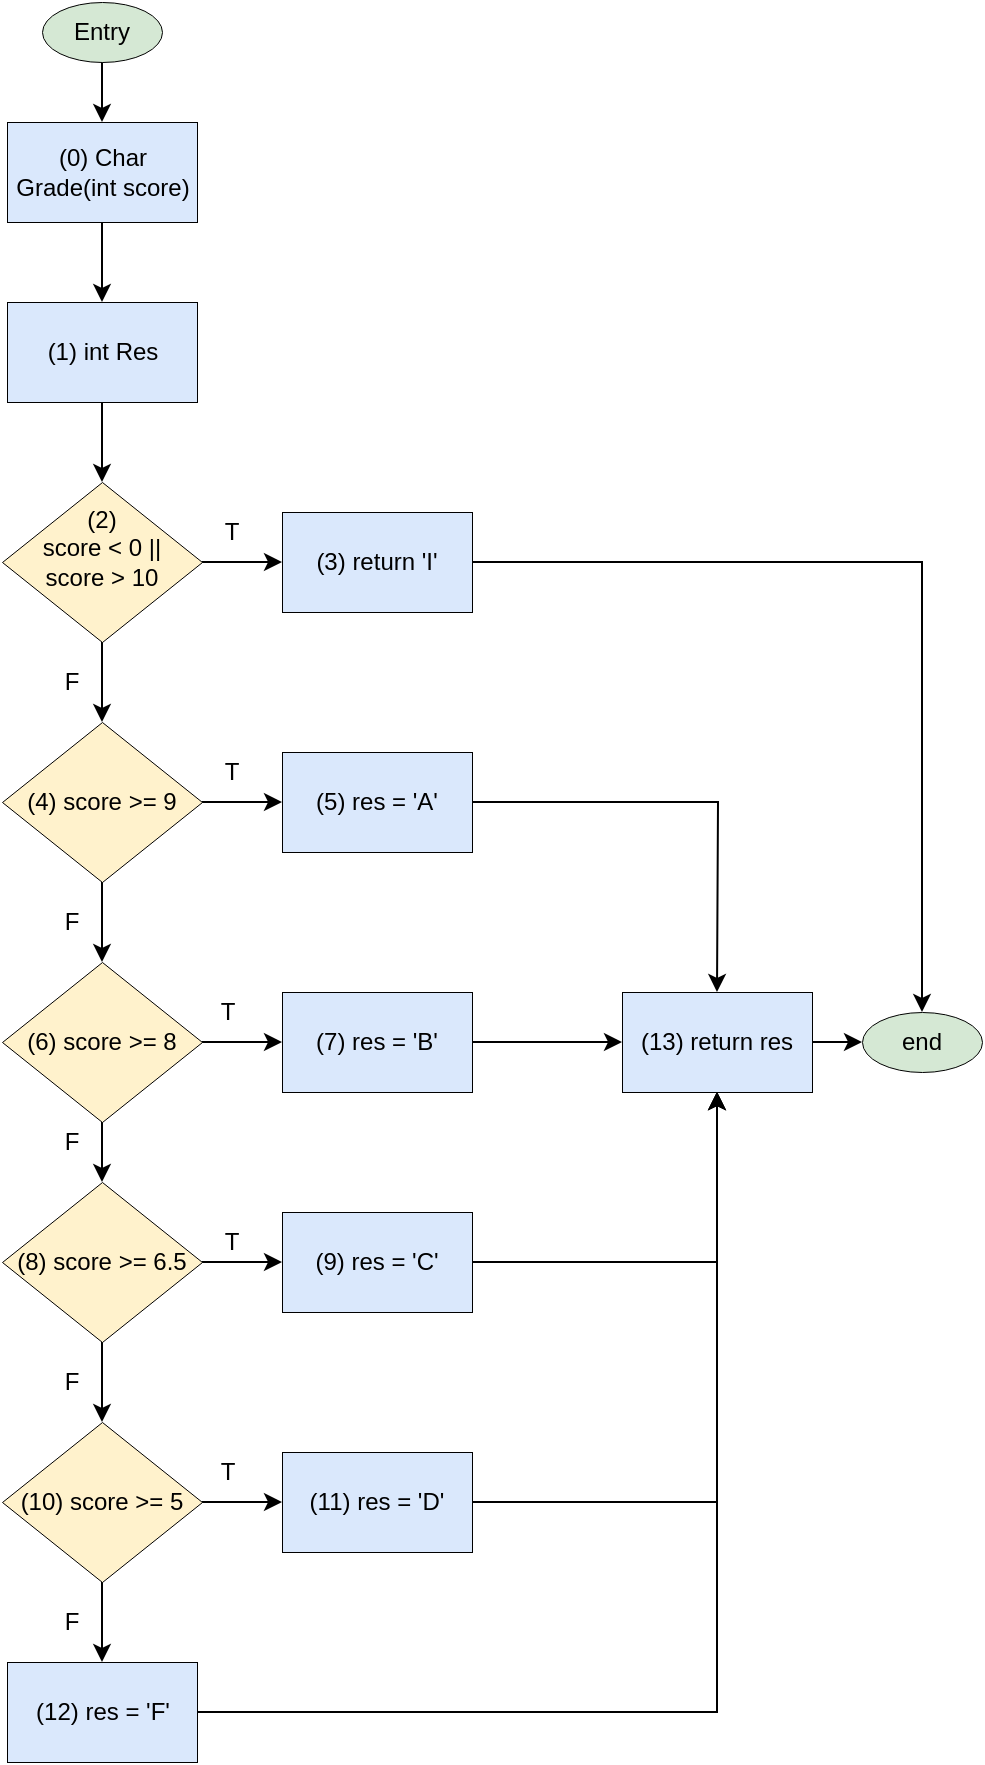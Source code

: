 <mxfile version="26.1.0">
  <diagram name="Page-1" id="xFe7Nek8NjoKHTKl3fUH">
    <mxGraphModel dx="1780" dy="896" grid="0" gridSize="10" guides="1" tooltips="1" connect="1" arrows="1" fold="1" page="1" pageScale="1" pageWidth="850" pageHeight="1100" math="0" shadow="0">
      <root>
        <mxCell id="0" />
        <mxCell id="1" parent="0" />
        <mxCell id="TkGOw_fAkh2CMlZeZZ7x-21" value="" style="edgeStyle=orthogonalEdgeStyle;rounded=0;orthogonalLoop=1;jettySize=auto;html=1;" parent="1" source="TkGOw_fAkh2CMlZeZZ7x-1" target="TkGOw_fAkh2CMlZeZZ7x-2" edge="1">
          <mxGeometry relative="1" as="geometry" />
        </mxCell>
        <mxCell id="TkGOw_fAkh2CMlZeZZ7x-1" value="Entry" style="ellipse;whiteSpace=wrap;html=1;fillColor=#d5e8d4;strokeColor=light-dark(#000000,#446E2C);strokeWidth=0.5;" parent="1" vertex="1">
          <mxGeometry x="330" y="100" width="60" height="30" as="geometry" />
        </mxCell>
        <mxCell id="TkGOw_fAkh2CMlZeZZ7x-22" value="" style="edgeStyle=orthogonalEdgeStyle;rounded=0;orthogonalLoop=1;jettySize=auto;html=1;" parent="1" source="TkGOw_fAkh2CMlZeZZ7x-2" target="TkGOw_fAkh2CMlZeZZ7x-3" edge="1">
          <mxGeometry relative="1" as="geometry" />
        </mxCell>
        <mxCell id="TkGOw_fAkh2CMlZeZZ7x-2" value="(0) Char Grade(int score)" style="rounded=0;whiteSpace=wrap;html=1;fillColor=#dae8fc;strokeColor=light-dark(#000000,#446E2C);strokeWidth=0.5;" parent="1" vertex="1">
          <mxGeometry x="312.5" y="160" width="95" height="50" as="geometry" />
        </mxCell>
        <mxCell id="TkGOw_fAkh2CMlZeZZ7x-23" value="" style="edgeStyle=orthogonalEdgeStyle;rounded=0;orthogonalLoop=1;jettySize=auto;html=1;" parent="1" source="TkGOw_fAkh2CMlZeZZ7x-3" target="TkGOw_fAkh2CMlZeZZ7x-6" edge="1">
          <mxGeometry relative="1" as="geometry" />
        </mxCell>
        <mxCell id="TkGOw_fAkh2CMlZeZZ7x-3" value="(1) int Res" style="rounded=0;whiteSpace=wrap;html=1;fillColor=#dae8fc;strokeColor=light-dark(#000000,#446E2C);strokeWidth=0.5;" parent="1" vertex="1">
          <mxGeometry x="312.5" y="250" width="95" height="50" as="geometry" />
        </mxCell>
        <mxCell id="TkGOw_fAkh2CMlZeZZ7x-5" value="(3) return &#39;I&#39;" style="rounded=0;whiteSpace=wrap;html=1;fillColor=#dae8fc;strokeColor=light-dark(#000000,#446E2C);strokeWidth=0.5;" parent="1" vertex="1">
          <mxGeometry x="450" y="355" width="95" height="50" as="geometry" />
        </mxCell>
        <mxCell id="TkGOw_fAkh2CMlZeZZ7x-24" value="" style="edgeStyle=orthogonalEdgeStyle;rounded=0;orthogonalLoop=1;jettySize=auto;html=1;" parent="1" source="TkGOw_fAkh2CMlZeZZ7x-6" target="TkGOw_fAkh2CMlZeZZ7x-5" edge="1">
          <mxGeometry relative="1" as="geometry" />
        </mxCell>
        <mxCell id="TkGOw_fAkh2CMlZeZZ7x-25" value="" style="edgeStyle=orthogonalEdgeStyle;rounded=0;orthogonalLoop=1;jettySize=auto;html=1;" parent="1" source="TkGOw_fAkh2CMlZeZZ7x-6" target="TkGOw_fAkh2CMlZeZZ7x-8" edge="1">
          <mxGeometry relative="1" as="geometry" />
        </mxCell>
        <mxCell id="TkGOw_fAkh2CMlZeZZ7x-6" value="(2) &lt;br&gt;score &amp;lt; 0 ||&lt;br&gt;score &amp;gt; 10&lt;div&gt;&lt;br/&gt;&lt;/div&gt;" style="rhombus;whiteSpace=wrap;html=1;fillColor=#fff2cc;strokeColor=light-dark(#000000,#446E2C);strokeWidth=0.5;" parent="1" vertex="1">
          <mxGeometry x="310" y="340" width="100" height="80" as="geometry" />
        </mxCell>
        <mxCell id="TkGOw_fAkh2CMlZeZZ7x-26" value="" style="edgeStyle=orthogonalEdgeStyle;rounded=0;orthogonalLoop=1;jettySize=auto;html=1;" parent="1" source="TkGOw_fAkh2CMlZeZZ7x-8" target="TkGOw_fAkh2CMlZeZZ7x-9" edge="1">
          <mxGeometry relative="1" as="geometry" />
        </mxCell>
        <mxCell id="TkGOw_fAkh2CMlZeZZ7x-27" value="" style="edgeStyle=orthogonalEdgeStyle;rounded=0;orthogonalLoop=1;jettySize=auto;html=1;" parent="1" source="TkGOw_fAkh2CMlZeZZ7x-8" target="TkGOw_fAkh2CMlZeZZ7x-10" edge="1">
          <mxGeometry relative="1" as="geometry" />
        </mxCell>
        <mxCell id="TkGOw_fAkh2CMlZeZZ7x-8" value="(4) score &amp;gt;= 9" style="rhombus;whiteSpace=wrap;html=1;fillColor=#fff2cc;strokeColor=light-dark(#000000,#446E2C);strokeWidth=0.5;" parent="1" vertex="1">
          <mxGeometry x="310" y="460" width="100" height="80" as="geometry" />
        </mxCell>
        <mxCell id="TkGOw_fAkh2CMlZeZZ7x-9" value="(5) res = &#39;A&#39;" style="rounded=0;whiteSpace=wrap;html=1;fillColor=#dae8fc;strokeColor=light-dark(#000000,#446E2C);strokeWidth=0.5;" parent="1" vertex="1">
          <mxGeometry x="450" y="475" width="95" height="50" as="geometry" />
        </mxCell>
        <mxCell id="TkGOw_fAkh2CMlZeZZ7x-28" value="" style="edgeStyle=orthogonalEdgeStyle;rounded=0;orthogonalLoop=1;jettySize=auto;html=1;" parent="1" source="TkGOw_fAkh2CMlZeZZ7x-10" target="TkGOw_fAkh2CMlZeZZ7x-11" edge="1">
          <mxGeometry relative="1" as="geometry" />
        </mxCell>
        <mxCell id="TkGOw_fAkh2CMlZeZZ7x-29" value="" style="edgeStyle=orthogonalEdgeStyle;rounded=0;orthogonalLoop=1;jettySize=auto;html=1;" parent="1" source="TkGOw_fAkh2CMlZeZZ7x-10" target="TkGOw_fAkh2CMlZeZZ7x-12" edge="1">
          <mxGeometry relative="1" as="geometry" />
        </mxCell>
        <mxCell id="TkGOw_fAkh2CMlZeZZ7x-10" value="(6) score &amp;gt;= 8" style="rhombus;whiteSpace=wrap;html=1;fillColor=#fff2cc;strokeColor=light-dark(#000000,#446E2C);strokeWidth=0.5;" parent="1" vertex="1">
          <mxGeometry x="310" y="580" width="100" height="80" as="geometry" />
        </mxCell>
        <mxCell id="5EfTARYO7RPLQR5epQO6-3" value="" style="edgeStyle=orthogonalEdgeStyle;rounded=0;orthogonalLoop=1;jettySize=auto;html=1;" edge="1" parent="1" source="TkGOw_fAkh2CMlZeZZ7x-11" target="TkGOw_fAkh2CMlZeZZ7x-18">
          <mxGeometry relative="1" as="geometry" />
        </mxCell>
        <mxCell id="TkGOw_fAkh2CMlZeZZ7x-11" value="(7) res = &#39;B&#39;" style="rounded=0;whiteSpace=wrap;html=1;fillColor=#dae8fc;strokeColor=light-dark(#000000,#446E2C);strokeWidth=0.5;" parent="1" vertex="1">
          <mxGeometry x="450" y="595" width="95" height="50" as="geometry" />
        </mxCell>
        <mxCell id="TkGOw_fAkh2CMlZeZZ7x-30" value="" style="edgeStyle=orthogonalEdgeStyle;rounded=0;orthogonalLoop=1;jettySize=auto;html=1;" parent="1" source="TkGOw_fAkh2CMlZeZZ7x-12" target="TkGOw_fAkh2CMlZeZZ7x-14" edge="1">
          <mxGeometry relative="1" as="geometry" />
        </mxCell>
        <mxCell id="TkGOw_fAkh2CMlZeZZ7x-31" value="" style="edgeStyle=orthogonalEdgeStyle;rounded=0;orthogonalLoop=1;jettySize=auto;html=1;" parent="1" source="TkGOw_fAkh2CMlZeZZ7x-12" target="TkGOw_fAkh2CMlZeZZ7x-15" edge="1">
          <mxGeometry relative="1" as="geometry" />
        </mxCell>
        <mxCell id="TkGOw_fAkh2CMlZeZZ7x-12" value="(8) score &amp;gt;= 6.5" style="rhombus;whiteSpace=wrap;html=1;fillColor=#fff2cc;strokeColor=light-dark(#000000,#446E2C);strokeWidth=0.5;" parent="1" vertex="1">
          <mxGeometry x="310" y="690" width="100" height="80" as="geometry" />
        </mxCell>
        <mxCell id="5EfTARYO7RPLQR5epQO6-4" style="edgeStyle=orthogonalEdgeStyle;rounded=0;orthogonalLoop=1;jettySize=auto;html=1;entryX=0.5;entryY=1;entryDx=0;entryDy=0;" edge="1" parent="1" source="TkGOw_fAkh2CMlZeZZ7x-14" target="TkGOw_fAkh2CMlZeZZ7x-18">
          <mxGeometry relative="1" as="geometry" />
        </mxCell>
        <mxCell id="TkGOw_fAkh2CMlZeZZ7x-14" value="(9) res = &#39;C&#39;" style="rounded=0;whiteSpace=wrap;html=1;fillColor=#dae8fc;strokeColor=light-dark(#000000,#446E2C);strokeWidth=0.5;" parent="1" vertex="1">
          <mxGeometry x="450" y="705" width="95" height="50" as="geometry" />
        </mxCell>
        <mxCell id="TkGOw_fAkh2CMlZeZZ7x-32" value="" style="edgeStyle=orthogonalEdgeStyle;rounded=0;orthogonalLoop=1;jettySize=auto;html=1;" parent="1" source="TkGOw_fAkh2CMlZeZZ7x-15" target="TkGOw_fAkh2CMlZeZZ7x-16" edge="1">
          <mxGeometry relative="1" as="geometry" />
        </mxCell>
        <mxCell id="TkGOw_fAkh2CMlZeZZ7x-33" value="" style="edgeStyle=orthogonalEdgeStyle;rounded=0;orthogonalLoop=1;jettySize=auto;html=1;" parent="1" source="TkGOw_fAkh2CMlZeZZ7x-15" target="TkGOw_fAkh2CMlZeZZ7x-17" edge="1">
          <mxGeometry relative="1" as="geometry" />
        </mxCell>
        <mxCell id="TkGOw_fAkh2CMlZeZZ7x-15" value="(10) score &amp;gt;= 5" style="rhombus;whiteSpace=wrap;html=1;fillColor=#fff2cc;strokeColor=light-dark(#000000,#446E2C);strokeWidth=0.5;" parent="1" vertex="1">
          <mxGeometry x="310" y="810" width="100" height="80" as="geometry" />
        </mxCell>
        <mxCell id="TkGOw_fAkh2CMlZeZZ7x-16" value="(11) res = &#39;D&#39;" style="rounded=0;whiteSpace=wrap;html=1;fillColor=#dae8fc;strokeColor=light-dark(#000000,#446E2C);strokeWidth=0.5;" parent="1" vertex="1">
          <mxGeometry x="450" y="825" width="95" height="50" as="geometry" />
        </mxCell>
        <mxCell id="5EfTARYO7RPLQR5epQO6-6" style="edgeStyle=orthogonalEdgeStyle;rounded=0;orthogonalLoop=1;jettySize=auto;html=1;entryX=0.5;entryY=1;entryDx=0;entryDy=0;" edge="1" parent="1" source="TkGOw_fAkh2CMlZeZZ7x-17" target="TkGOw_fAkh2CMlZeZZ7x-18">
          <mxGeometry relative="1" as="geometry">
            <mxPoint x="660" y="720" as="targetPoint" />
          </mxGeometry>
        </mxCell>
        <mxCell id="TkGOw_fAkh2CMlZeZZ7x-17" value="(12) res = &#39;F&#39;" style="rounded=0;whiteSpace=wrap;html=1;fillColor=#dae8fc;strokeColor=light-dark(#000000,#446E2C);strokeWidth=0.5;" parent="1" vertex="1">
          <mxGeometry x="312.5" y="930" width="95" height="50" as="geometry" />
        </mxCell>
        <mxCell id="5EfTARYO7RPLQR5epQO6-7" value="" style="edgeStyle=orthogonalEdgeStyle;rounded=0;orthogonalLoop=1;jettySize=auto;html=1;" edge="1" parent="1" source="TkGOw_fAkh2CMlZeZZ7x-18" target="TkGOw_fAkh2CMlZeZZ7x-19">
          <mxGeometry relative="1" as="geometry" />
        </mxCell>
        <mxCell id="TkGOw_fAkh2CMlZeZZ7x-18" value="(13) return res" style="rounded=0;whiteSpace=wrap;html=1;fillColor=#dae8fc;strokeColor=light-dark(#000000,#446E2C);strokeWidth=0.5;" parent="1" vertex="1">
          <mxGeometry x="620" y="595" width="95" height="50" as="geometry" />
        </mxCell>
        <mxCell id="TkGOw_fAkh2CMlZeZZ7x-19" value="end" style="ellipse;whiteSpace=wrap;html=1;fillColor=#d5e8d4;strokeColor=light-dark(#000000,#446E2C);strokeWidth=0.5;" parent="1" vertex="1">
          <mxGeometry x="740" y="605" width="60" height="30" as="geometry" />
        </mxCell>
        <mxCell id="5EfTARYO7RPLQR5epQO6-1" value="" style="endArrow=classic;html=1;rounded=0;exitX=1;exitY=0.5;exitDx=0;exitDy=0;entryX=0.5;entryY=0;entryDx=0;entryDy=0;" edge="1" parent="1" source="TkGOw_fAkh2CMlZeZZ7x-5" target="TkGOw_fAkh2CMlZeZZ7x-19">
          <mxGeometry width="50" height="50" relative="1" as="geometry">
            <mxPoint x="420" y="670" as="sourcePoint" />
            <mxPoint x="470" y="620" as="targetPoint" />
            <Array as="points">
              <mxPoint x="770" y="380" />
            </Array>
          </mxGeometry>
        </mxCell>
        <mxCell id="5EfTARYO7RPLQR5epQO6-2" value="" style="endArrow=classic;html=1;rounded=0;exitX=1;exitY=0.5;exitDx=0;exitDy=0;entryX=0.5;entryY=0;entryDx=0;entryDy=0;" edge="1" parent="1" source="TkGOw_fAkh2CMlZeZZ7x-9" target="TkGOw_fAkh2CMlZeZZ7x-18">
          <mxGeometry width="50" height="50" relative="1" as="geometry">
            <mxPoint x="555" y="390" as="sourcePoint" />
            <mxPoint x="800" y="615" as="targetPoint" />
            <Array as="points">
              <mxPoint x="668" y="500" />
            </Array>
          </mxGeometry>
        </mxCell>
        <mxCell id="5EfTARYO7RPLQR5epQO6-5" style="edgeStyle=orthogonalEdgeStyle;rounded=0;orthogonalLoop=1;jettySize=auto;html=1;" edge="1" parent="1" source="TkGOw_fAkh2CMlZeZZ7x-16" target="TkGOw_fAkh2CMlZeZZ7x-18">
          <mxGeometry relative="1" as="geometry">
            <mxPoint x="720" y="670" as="targetPoint" />
          </mxGeometry>
        </mxCell>
        <mxCell id="5EfTARYO7RPLQR5epQO6-8" value="T" style="text;html=1;align=center;verticalAlign=middle;whiteSpace=wrap;rounded=0;" vertex="1" parent="1">
          <mxGeometry x="410" y="355" width="30" height="20" as="geometry" />
        </mxCell>
        <mxCell id="5EfTARYO7RPLQR5epQO6-9" value="T" style="text;html=1;align=center;verticalAlign=middle;whiteSpace=wrap;rounded=0;" vertex="1" parent="1">
          <mxGeometry x="410" y="475" width="30" height="20" as="geometry" />
        </mxCell>
        <mxCell id="5EfTARYO7RPLQR5epQO6-10" value="T" style="text;html=1;align=center;verticalAlign=middle;whiteSpace=wrap;rounded=0;" vertex="1" parent="1">
          <mxGeometry x="407.5" y="595" width="30" height="20" as="geometry" />
        </mxCell>
        <mxCell id="5EfTARYO7RPLQR5epQO6-11" value="T" style="text;html=1;align=center;verticalAlign=middle;whiteSpace=wrap;rounded=0;" vertex="1" parent="1">
          <mxGeometry x="410" y="710" width="30" height="20" as="geometry" />
        </mxCell>
        <mxCell id="5EfTARYO7RPLQR5epQO6-12" value="T" style="text;html=1;align=center;verticalAlign=middle;whiteSpace=wrap;rounded=0;" vertex="1" parent="1">
          <mxGeometry x="407.5" y="825" width="30" height="20" as="geometry" />
        </mxCell>
        <mxCell id="5EfTARYO7RPLQR5epQO6-13" value="F" style="text;html=1;align=center;verticalAlign=middle;whiteSpace=wrap;rounded=0;" vertex="1" parent="1">
          <mxGeometry x="330" y="900" width="30" height="20" as="geometry" />
        </mxCell>
        <mxCell id="5EfTARYO7RPLQR5epQO6-14" value="F" style="text;html=1;align=center;verticalAlign=middle;whiteSpace=wrap;rounded=0;" vertex="1" parent="1">
          <mxGeometry x="330" y="780" width="30" height="20" as="geometry" />
        </mxCell>
        <mxCell id="5EfTARYO7RPLQR5epQO6-15" value="F" style="text;html=1;align=center;verticalAlign=middle;whiteSpace=wrap;rounded=0;" vertex="1" parent="1">
          <mxGeometry x="330" y="660" width="30" height="20" as="geometry" />
        </mxCell>
        <mxCell id="5EfTARYO7RPLQR5epQO6-16" value="F" style="text;html=1;align=center;verticalAlign=middle;whiteSpace=wrap;rounded=0;" vertex="1" parent="1">
          <mxGeometry x="330" y="550" width="30" height="20" as="geometry" />
        </mxCell>
        <mxCell id="5EfTARYO7RPLQR5epQO6-17" value="F" style="text;html=1;align=center;verticalAlign=middle;whiteSpace=wrap;rounded=0;" vertex="1" parent="1">
          <mxGeometry x="330" y="430" width="30" height="20" as="geometry" />
        </mxCell>
      </root>
    </mxGraphModel>
  </diagram>
</mxfile>
